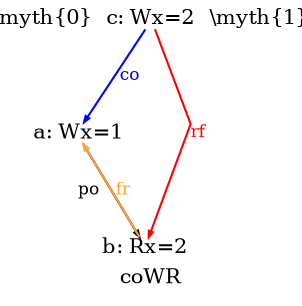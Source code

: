/* Generated, do not edit, edit img/cowr.litmus instead */
digraph G {

splines=line;

/* legend */
fontsize=10;
label="coWR";


/* the unlocked events */
proc0_label_node [shape=none, fontsize=10, label="\\myth{0}", pos="1.000000,0.588000!", fixedsize=true, width=0.455000, height=0.091875]
eiid0 [label="a: Wx=1", shape="none", fontsize=10, pos="1.000000,0.367500!", fixedsize="true", height="0.138889", width="0.486111"];
eiid1 [label="b: Rx=2", shape="none", fontsize=10, pos="1.000000,0.000000!", fixedsize="true", height="0.138889", width="0.486111"];
proc1_label_node [shape=none, fontsize=10, label="\\myth{1}", pos="1.700000,0.588000!", fixedsize=true, width=0.455000, height=0.091875]
eiid2 [label="c: Wx=2", shape="none", fontsize=10, pos="1.700000,0.367500!", fixedsize="true", height="0.138889", width="0.486111"];

/* the intra_causality_data edges */


/* the intra_causality_control edges */

/* the poi edges */
/* the rfmap edges */
eiid2 -> eiid1 [label="rf", color="red", fontcolor="red", fontsize=8, arrowsize="0.300000"];


/* The viewed-before edges */
eiid0 -> eiid1 [label="po", fontsize=8, arrowsize="0.300000"];
eiid1 -> eiid0 [label="fr", color="#ffa040", fontcolor="#ffa040", fontsize=8, arrowsize="0.300000"];
eiid2 -> eiid0 [label="co", fontsize=8, arrowsize="0.300000", color="blue", fontcolor="blue"];
}

